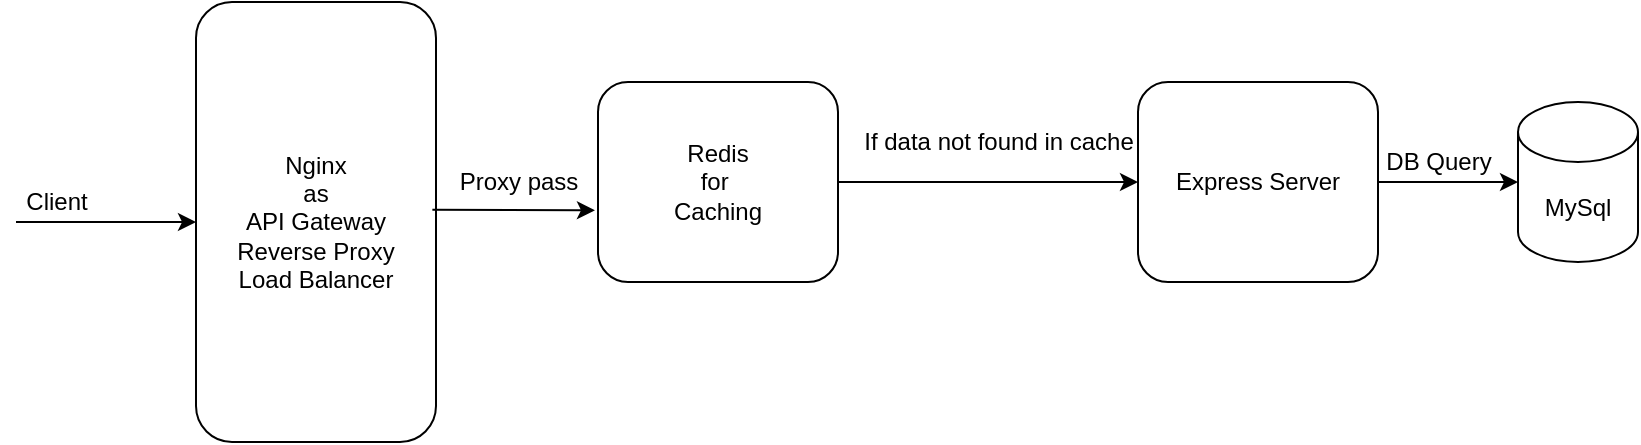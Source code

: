<mxfile>
    <diagram id="eI_B4tkNEw8WY2tWj-0q" name="Page-1">
        <mxGraphModel dx="906" dy="476" grid="1" gridSize="10" guides="1" tooltips="1" connect="1" arrows="1" fold="1" page="1" pageScale="1" pageWidth="850" pageHeight="1100" math="0" shadow="0">
            <root>
                <mxCell id="0"/>
                <mxCell id="1" parent="0"/>
                <mxCell id="3" value="Nginx&lt;br&gt;as&lt;br&gt;API Gateway&lt;br&gt;Reverse Proxy&lt;br&gt;Load Balancer" style="rounded=1;whiteSpace=wrap;html=1;" vertex="1" parent="1">
                    <mxGeometry x="119" y="90" width="120" height="220" as="geometry"/>
                </mxCell>
                <mxCell id="4" value="Redis&lt;br&gt;for&amp;nbsp;&lt;br&gt;Caching" style="rounded=1;whiteSpace=wrap;html=1;" vertex="1" parent="1">
                    <mxGeometry x="320" y="130" width="120" height="100" as="geometry"/>
                </mxCell>
                <mxCell id="5" value="Express Server" style="rounded=1;whiteSpace=wrap;html=1;" vertex="1" parent="1">
                    <mxGeometry x="590" y="130" width="120" height="100" as="geometry"/>
                </mxCell>
                <mxCell id="7" value="MySql" style="shape=cylinder3;whiteSpace=wrap;html=1;boundedLbl=1;backgroundOutline=1;size=15;" vertex="1" parent="1">
                    <mxGeometry x="780" y="140" width="60" height="80" as="geometry"/>
                </mxCell>
                <mxCell id="8" value="" style="endArrow=classic;html=1;exitX=1;exitY=0.5;exitDx=0;exitDy=0;entryX=0;entryY=0.5;entryDx=0;entryDy=0;" edge="1" parent="1" source="4" target="5">
                    <mxGeometry width="50" height="50" relative="1" as="geometry">
                        <mxPoint x="540" y="240" as="sourcePoint"/>
                        <mxPoint x="530" y="180" as="targetPoint"/>
                    </mxGeometry>
                </mxCell>
                <mxCell id="9" value="" style="endArrow=classic;html=1;entryX=0;entryY=0.5;entryDx=0;entryDy=0;entryPerimeter=0;exitX=1;exitY=0.5;exitDx=0;exitDy=0;" edge="1" parent="1" source="5" target="7">
                    <mxGeometry width="50" height="50" relative="1" as="geometry">
                        <mxPoint x="550" y="250" as="sourcePoint"/>
                        <mxPoint x="600" y="200" as="targetPoint"/>
                    </mxGeometry>
                </mxCell>
                <mxCell id="10" value="" style="endArrow=classic;html=1;entryX=0;entryY=0.5;entryDx=0;entryDy=0;" edge="1" parent="1" target="3">
                    <mxGeometry width="50" height="50" relative="1" as="geometry">
                        <mxPoint x="29" y="200" as="sourcePoint"/>
                        <mxPoint x="72" y="200" as="targetPoint"/>
                    </mxGeometry>
                </mxCell>
                <mxCell id="11" value="" style="endArrow=classic;html=1;exitX=0.985;exitY=0.472;exitDx=0;exitDy=0;exitPerimeter=0;entryX=0.981;entryY=0.972;entryDx=0;entryDy=0;entryPerimeter=0;" edge="1" parent="1" source="3" target="20">
                    <mxGeometry width="50" height="50" relative="1" as="geometry">
                        <mxPoint x="570" y="270" as="sourcePoint"/>
                        <mxPoint x="370" y="194" as="targetPoint"/>
                    </mxGeometry>
                </mxCell>
                <mxCell id="19" value="Client" style="text;html=1;align=center;verticalAlign=middle;resizable=0;points=[];autosize=1;strokeColor=none;fillColor=none;" vertex="1" parent="1">
                    <mxGeometry x="24" y="175" width="50" height="30" as="geometry"/>
                </mxCell>
                <mxCell id="20" value="Proxy pass" style="text;html=1;align=center;verticalAlign=middle;resizable=0;points=[];autosize=1;strokeColor=none;fillColor=none;" vertex="1" parent="1">
                    <mxGeometry x="240" y="165" width="80" height="30" as="geometry"/>
                </mxCell>
                <mxCell id="21" value="If data not found in cache" style="text;html=1;align=center;verticalAlign=middle;resizable=0;points=[];autosize=1;strokeColor=none;fillColor=none;" vertex="1" parent="1">
                    <mxGeometry x="440" y="145" width="160" height="30" as="geometry"/>
                </mxCell>
                <mxCell id="22" value="DB Query" style="text;html=1;align=center;verticalAlign=middle;resizable=0;points=[];autosize=1;strokeColor=none;fillColor=none;" vertex="1" parent="1">
                    <mxGeometry x="700" y="155" width="80" height="30" as="geometry"/>
                </mxCell>
            </root>
        </mxGraphModel>
    </diagram>
</mxfile>